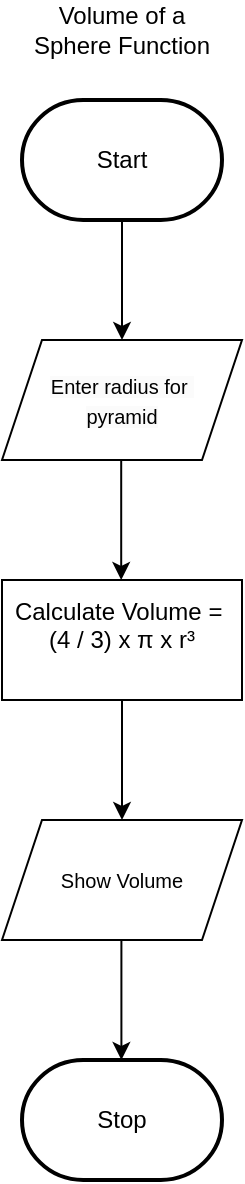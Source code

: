 <mxfile>
    <diagram id="HIP3nbAZw_EuaXWnEj3U" name="Page-1">
        <mxGraphModel dx="766" dy="613" grid="1" gridSize="10" guides="1" tooltips="1" connect="1" arrows="1" fold="1" page="1" pageScale="1" pageWidth="850" pageHeight="1100" math="0" shadow="0">
            <root>
                <mxCell id="0"/>
                <mxCell id="1" parent="0"/>
                <mxCell id="15" style="edgeStyle=orthogonalEdgeStyle;html=1;rounded=0;verticalAlign=middle;" edge="1" parent="1" source="16">
                    <mxGeometry relative="1" as="geometry">
                        <mxPoint x="290" y="440" as="targetPoint"/>
                    </mxGeometry>
                </mxCell>
                <mxCell id="16" value="Start" style="strokeWidth=2;html=1;shape=mxgraph.flowchart.terminator;whiteSpace=wrap;" vertex="1" parent="1">
                    <mxGeometry x="240" y="320" width="100" height="60" as="geometry"/>
                </mxCell>
                <mxCell id="17" value="Volume of a Sphere Function" style="text;strokeColor=none;align=center;fillColor=none;html=1;verticalAlign=middle;whiteSpace=wrap;rounded=0;" vertex="1" parent="1">
                    <mxGeometry x="240" y="270" width="100" height="30" as="geometry"/>
                </mxCell>
                <mxCell id="18" style="edgeStyle=orthogonalEdgeStyle;html=1;rounded=0;verticalAlign=middle;" edge="1" parent="1">
                    <mxGeometry relative="1" as="geometry">
                        <mxPoint x="289.6" y="500" as="sourcePoint"/>
                        <mxPoint x="289.6" y="560" as="targetPoint"/>
                    </mxGeometry>
                </mxCell>
                <mxCell id="19" value="Calculate Volume =&amp;nbsp;&lt;div&gt;&lt;span style=&quot;background-color: transparent; font-size: 12px;&quot;&gt;&lt;font color=&quot;#000000&quot;&gt;(4 / 3) x π x r³&lt;/font&gt;&lt;/span&gt;&lt;div&gt;&lt;span style=&quot;background-color: transparent;&quot;&gt;&lt;div&gt;&lt;br&gt;&lt;/div&gt;&lt;/span&gt;&lt;/div&gt;&lt;/div&gt;" style="whiteSpace=wrap;html=1;" vertex="1" parent="1">
                    <mxGeometry x="230" y="560" width="120" height="60" as="geometry"/>
                </mxCell>
                <mxCell id="20" style="edgeStyle=orthogonalEdgeStyle;html=1;rounded=0;verticalAlign=middle;" edge="1" parent="1">
                    <mxGeometry relative="1" as="geometry">
                        <mxPoint x="290" y="620" as="sourcePoint"/>
                        <mxPoint x="290" y="680" as="targetPoint"/>
                    </mxGeometry>
                </mxCell>
                <mxCell id="21" value="Stop" style="strokeWidth=2;html=1;shape=mxgraph.flowchart.terminator;whiteSpace=wrap;" vertex="1" parent="1">
                    <mxGeometry x="240" y="800" width="100" height="60" as="geometry"/>
                </mxCell>
                <mxCell id="22" style="edgeStyle=orthogonalEdgeStyle;html=1;rounded=0;verticalAlign=middle;" edge="1" parent="1">
                    <mxGeometry relative="1" as="geometry">
                        <mxPoint x="289.7" y="740" as="sourcePoint"/>
                        <mxPoint x="289.7" y="800" as="targetPoint"/>
                        <Array as="points">
                            <mxPoint x="289.7" y="780"/>
                            <mxPoint x="289.7" y="780"/>
                        </Array>
                    </mxGeometry>
                </mxCell>
                <mxCell id="23" value="&lt;span style=&quot;color: rgb(0, 0, 0); font-family: Helvetica; font-size: 10px; font-style: normal; font-variant-ligatures: normal; font-variant-caps: normal; font-weight: 400; letter-spacing: normal; orphans: 2; text-align: center; text-indent: 0px; text-transform: none; widows: 2; word-spacing: 0px; -webkit-text-stroke-width: 0px; white-space: normal; background-color: rgb(251, 251, 251); text-decoration-thickness: initial; text-decoration-style: initial; text-decoration-color: initial; float: none; display: inline !important;&quot;&gt;Enter radius for&amp;nbsp;&lt;/span&gt;&lt;div&gt;&lt;span style=&quot;color: rgb(0, 0, 0); font-family: Helvetica; font-size: 10px; font-style: normal; font-variant-ligatures: normal; font-variant-caps: normal; font-weight: 400; letter-spacing: normal; orphans: 2; text-align: center; text-indent: 0px; text-transform: none; widows: 2; word-spacing: 0px; -webkit-text-stroke-width: 0px; white-space: normal; background-color: rgb(251, 251, 251); text-decoration-thickness: initial; text-decoration-style: initial; text-decoration-color: initial; float: none; display: inline !important;&quot;&gt;pyramid&lt;/span&gt;&lt;/div&gt;" style="shape=parallelogram;perimeter=parallelogramPerimeter;whiteSpace=wrap;html=1;fixedSize=1;" vertex="1" parent="1">
                    <mxGeometry x="230" y="440" width="120" height="60" as="geometry"/>
                </mxCell>
                <mxCell id="24" value="&lt;span style=&quot;color: rgb(0, 0, 0); font-size: 10px;&quot;&gt;Show Volume&lt;/span&gt;" style="shape=parallelogram;perimeter=parallelogramPerimeter;whiteSpace=wrap;html=1;fixedSize=1;" vertex="1" parent="1">
                    <mxGeometry x="230" y="680" width="120" height="60" as="geometry"/>
                </mxCell>
            </root>
        </mxGraphModel>
    </diagram>
</mxfile>